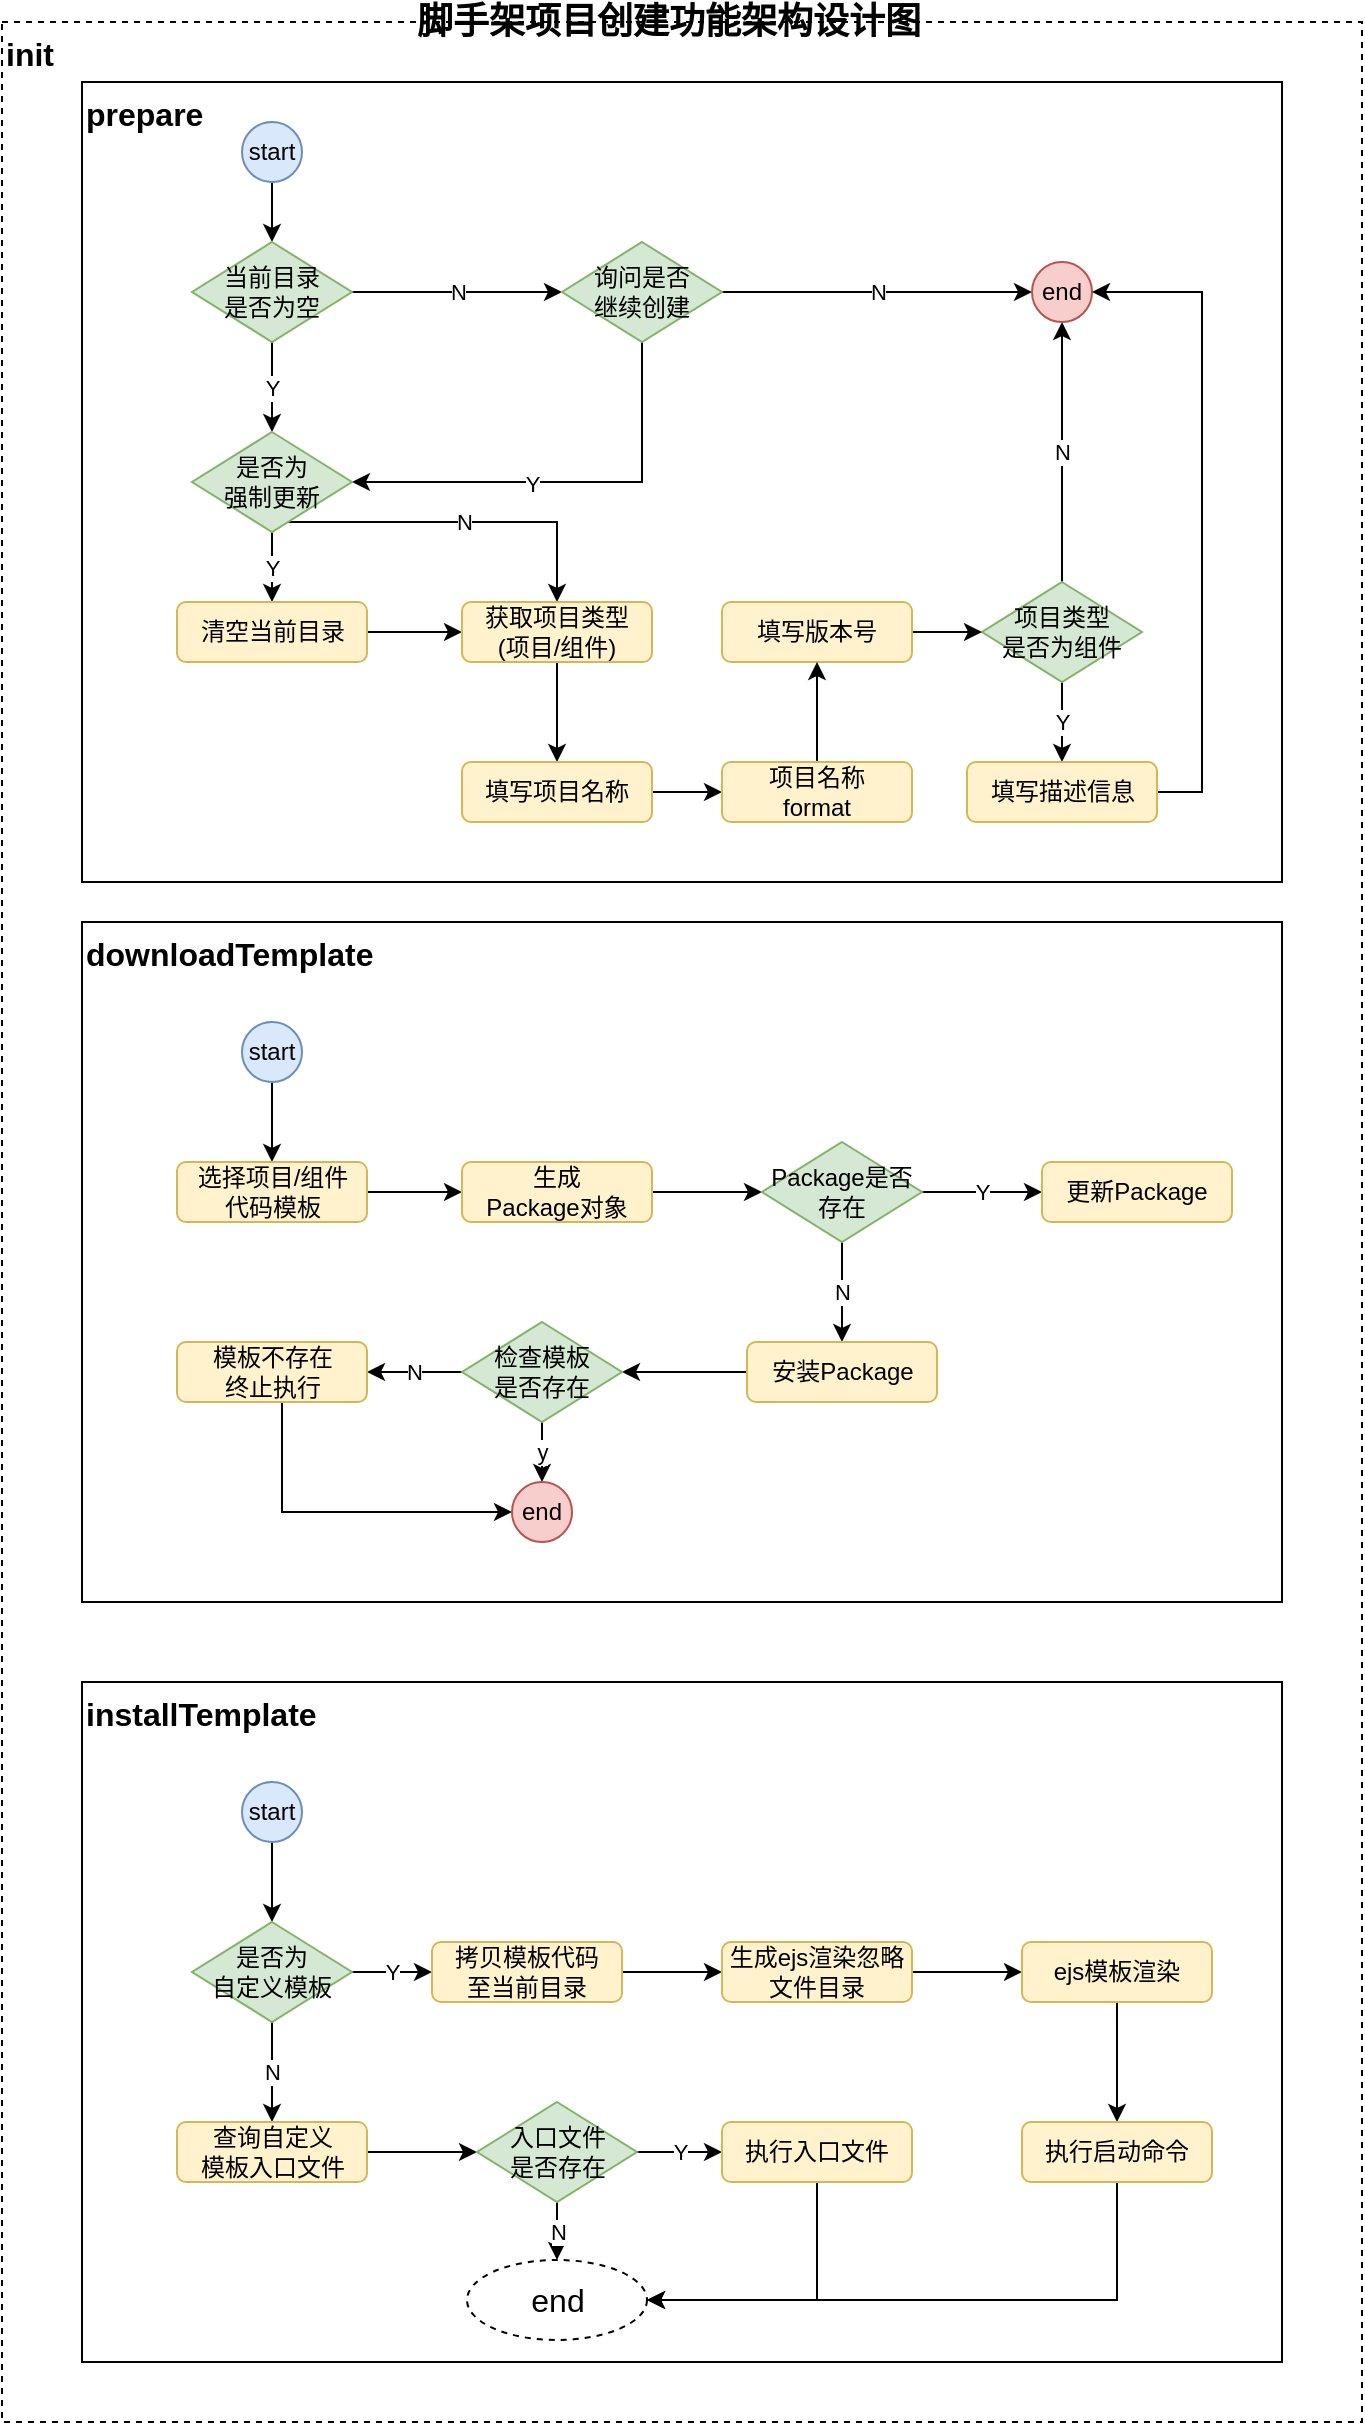 <mxfile version="13.6.2" type="device"><diagram id="7xCB6yIZdmfc122Dx-ho" name="Page-1"><mxGraphModel dx="865" dy="534" grid="1" gridSize="10" guides="1" tooltips="1" connect="1" arrows="1" fold="1" page="1" pageScale="1" pageWidth="827" pageHeight="1169" math="0" shadow="0"><root><mxCell id="0"/><mxCell id="1" parent="0"/><mxCell id="41KB_ib2elbTm5flplq4-1" value="&lt;font style=&quot;font-size: 16px&quot;&gt;&lt;b&gt;init&lt;/b&gt;&lt;/font&gt;" style="rounded=0;whiteSpace=wrap;html=1;verticalAlign=top;align=left;dashed=1;" parent="1" vertex="1"><mxGeometry x="40" y="50" width="680" height="1200" as="geometry"/></mxCell><mxCell id="41KB_ib2elbTm5flplq4-2" value="&lt;font style=&quot;font-size: 16px&quot;&gt;&lt;b&gt;prepare&lt;/b&gt;&lt;/font&gt;" style="rounded=0;whiteSpace=wrap;html=1;align=left;verticalAlign=top;" parent="1" vertex="1"><mxGeometry x="80" y="80" width="600" height="400" as="geometry"/></mxCell><mxCell id="41KB_ib2elbTm5flplq4-10" value="" style="edgeStyle=orthogonalEdgeStyle;rounded=0;orthogonalLoop=1;jettySize=auto;html=1;" parent="1" source="41KB_ib2elbTm5flplq4-3" target="41KB_ib2elbTm5flplq4-4" edge="1"><mxGeometry relative="1" as="geometry"/></mxCell><mxCell id="41KB_ib2elbTm5flplq4-3" value="start" style="ellipse;whiteSpace=wrap;html=1;aspect=fixed;align=center;fillColor=#dae8fc;strokeColor=#6c8ebf;" parent="1" vertex="1"><mxGeometry x="160" y="100" width="30" height="30" as="geometry"/></mxCell><mxCell id="41KB_ib2elbTm5flplq4-11" value="Y" style="edgeStyle=orthogonalEdgeStyle;rounded=0;orthogonalLoop=1;jettySize=auto;html=1;" parent="1" source="41KB_ib2elbTm5flplq4-4" target="41KB_ib2elbTm5flplq4-6" edge="1"><mxGeometry relative="1" as="geometry"/></mxCell><mxCell id="41KB_ib2elbTm5flplq4-13" value="N" style="edgeStyle=orthogonalEdgeStyle;rounded=0;orthogonalLoop=1;jettySize=auto;html=1;" parent="1" source="41KB_ib2elbTm5flplq4-4" target="41KB_ib2elbTm5flplq4-5" edge="1"><mxGeometry relative="1" as="geometry"/></mxCell><mxCell id="41KB_ib2elbTm5flplq4-4" value="当前目录&lt;br&gt;是否为空" style="rhombus;whiteSpace=wrap;html=1;align=center;fillColor=#d5e8d4;strokeColor=#82b366;" parent="1" vertex="1"><mxGeometry x="135" y="160" width="80" height="50" as="geometry"/></mxCell><mxCell id="41KB_ib2elbTm5flplq4-14" value="N" style="edgeStyle=orthogonalEdgeStyle;rounded=0;orthogonalLoop=1;jettySize=auto;html=1;" parent="1" source="41KB_ib2elbTm5flplq4-5" target="41KB_ib2elbTm5flplq4-9" edge="1"><mxGeometry relative="1" as="geometry"/></mxCell><mxCell id="41KB_ib2elbTm5flplq4-16" style="edgeStyle=orthogonalEdgeStyle;rounded=0;orthogonalLoop=1;jettySize=auto;html=1;entryX=1;entryY=0.5;entryDx=0;entryDy=0;" parent="1" source="41KB_ib2elbTm5flplq4-5" target="41KB_ib2elbTm5flplq4-6" edge="1"><mxGeometry relative="1" as="geometry"><Array as="points"><mxPoint x="360" y="280"/></Array></mxGeometry></mxCell><mxCell id="41KB_ib2elbTm5flplq4-18" value="Y" style="edgeLabel;html=1;align=center;verticalAlign=middle;resizable=0;points=[];" parent="41KB_ib2elbTm5flplq4-16" vertex="1" connectable="0"><mxGeometry x="0.169" y="1" relative="1" as="geometry"><mxPoint as="offset"/></mxGeometry></mxCell><mxCell id="41KB_ib2elbTm5flplq4-5" value="询问是否&lt;br&gt;继续创建" style="rhombus;whiteSpace=wrap;html=1;align=center;fillColor=#d5e8d4;strokeColor=#82b366;" parent="1" vertex="1"><mxGeometry x="320" y="160" width="80" height="50" as="geometry"/></mxCell><mxCell id="41KB_ib2elbTm5flplq4-12" value="Y" style="edgeStyle=orthogonalEdgeStyle;rounded=0;orthogonalLoop=1;jettySize=auto;html=1;" parent="1" source="41KB_ib2elbTm5flplq4-6" target="41KB_ib2elbTm5flplq4-8" edge="1"><mxGeometry relative="1" as="geometry"/></mxCell><mxCell id="41KB_ib2elbTm5flplq4-19" value="N" style="edgeStyle=orthogonalEdgeStyle;rounded=0;orthogonalLoop=1;jettySize=auto;html=1;entryX=0.5;entryY=0;entryDx=0;entryDy=0;" parent="1" source="41KB_ib2elbTm5flplq4-6" target="41KB_ib2elbTm5flplq4-15" edge="1"><mxGeometry relative="1" as="geometry"><Array as="points"><mxPoint x="318" y="300"/></Array></mxGeometry></mxCell><mxCell id="41KB_ib2elbTm5flplq4-6" value="是否为&lt;br&gt;强制更新" style="rhombus;whiteSpace=wrap;html=1;align=center;fillColor=#d5e8d4;strokeColor=#82b366;" parent="1" vertex="1"><mxGeometry x="135" y="255" width="80" height="50" as="geometry"/></mxCell><mxCell id="41KB_ib2elbTm5flplq4-30" value="Y" style="edgeStyle=orthogonalEdgeStyle;rounded=0;orthogonalLoop=1;jettySize=auto;html=1;" parent="1" source="41KB_ib2elbTm5flplq4-7" target="41KB_ib2elbTm5flplq4-25" edge="1"><mxGeometry relative="1" as="geometry"/></mxCell><mxCell id="41KB_ib2elbTm5flplq4-31" value="N" style="edgeStyle=orthogonalEdgeStyle;rounded=0;orthogonalLoop=1;jettySize=auto;html=1;entryX=0.5;entryY=1;entryDx=0;entryDy=0;" parent="1" source="41KB_ib2elbTm5flplq4-7" target="41KB_ib2elbTm5flplq4-9" edge="1"><mxGeometry relative="1" as="geometry"/></mxCell><mxCell id="41KB_ib2elbTm5flplq4-7" value="项目类型&lt;br&gt;是否为组件" style="rhombus;whiteSpace=wrap;html=1;align=center;fillColor=#d5e8d4;strokeColor=#82b366;" parent="1" vertex="1"><mxGeometry x="530" y="330" width="80" height="50" as="geometry"/></mxCell><mxCell id="41KB_ib2elbTm5flplq4-21" value="" style="edgeStyle=orthogonalEdgeStyle;rounded=0;orthogonalLoop=1;jettySize=auto;html=1;" parent="1" source="41KB_ib2elbTm5flplq4-8" target="41KB_ib2elbTm5flplq4-15" edge="1"><mxGeometry relative="1" as="geometry"/></mxCell><mxCell id="41KB_ib2elbTm5flplq4-8" value="清空当前目录" style="rounded=1;whiteSpace=wrap;html=1;align=center;fillColor=#fff2cc;strokeColor=#d6b656;" parent="1" vertex="1"><mxGeometry x="127.5" y="340" width="95" height="30" as="geometry"/></mxCell><mxCell id="41KB_ib2elbTm5flplq4-9" value="end" style="ellipse;whiteSpace=wrap;html=1;aspect=fixed;align=center;fillColor=#f8cecc;strokeColor=#b85450;" parent="1" vertex="1"><mxGeometry x="555" y="170" width="30" height="30" as="geometry"/></mxCell><mxCell id="41KB_ib2elbTm5flplq4-26" value="" style="edgeStyle=orthogonalEdgeStyle;rounded=0;orthogonalLoop=1;jettySize=auto;html=1;" parent="1" source="41KB_ib2elbTm5flplq4-15" target="41KB_ib2elbTm5flplq4-22" edge="1"><mxGeometry relative="1" as="geometry"/></mxCell><mxCell id="41KB_ib2elbTm5flplq4-15" value="获取项目类型&lt;br&gt;(项目/组件)" style="rounded=1;whiteSpace=wrap;html=1;align=center;fillColor=#fff2cc;strokeColor=#d6b656;" parent="1" vertex="1"><mxGeometry x="270" y="340" width="95" height="30" as="geometry"/></mxCell><mxCell id="41KB_ib2elbTm5flplq4-27" value="" style="edgeStyle=orthogonalEdgeStyle;rounded=0;orthogonalLoop=1;jettySize=auto;html=1;" parent="1" source="41KB_ib2elbTm5flplq4-22" target="41KB_ib2elbTm5flplq4-24" edge="1"><mxGeometry relative="1" as="geometry"/></mxCell><mxCell id="41KB_ib2elbTm5flplq4-22" value="填写项目名称" style="rounded=1;whiteSpace=wrap;html=1;align=center;fillColor=#fff2cc;strokeColor=#d6b656;" parent="1" vertex="1"><mxGeometry x="270" y="420" width="95" height="30" as="geometry"/></mxCell><mxCell id="41KB_ib2elbTm5flplq4-29" value="" style="edgeStyle=orthogonalEdgeStyle;rounded=0;orthogonalLoop=1;jettySize=auto;html=1;" parent="1" source="41KB_ib2elbTm5flplq4-23" target="41KB_ib2elbTm5flplq4-7" edge="1"><mxGeometry relative="1" as="geometry"/></mxCell><mxCell id="41KB_ib2elbTm5flplq4-23" value="填写版本号" style="rounded=1;whiteSpace=wrap;html=1;align=center;fillColor=#fff2cc;strokeColor=#d6b656;" parent="1" vertex="1"><mxGeometry x="400" y="340" width="95" height="30" as="geometry"/></mxCell><mxCell id="41KB_ib2elbTm5flplq4-28" value="" style="edgeStyle=orthogonalEdgeStyle;rounded=0;orthogonalLoop=1;jettySize=auto;html=1;" parent="1" source="41KB_ib2elbTm5flplq4-24" target="41KB_ib2elbTm5flplq4-23" edge="1"><mxGeometry relative="1" as="geometry"/></mxCell><mxCell id="41KB_ib2elbTm5flplq4-24" value="项目名称&lt;br&gt;format" style="rounded=1;whiteSpace=wrap;html=1;align=center;fillColor=#fff2cc;strokeColor=#d6b656;" parent="1" vertex="1"><mxGeometry x="400" y="420" width="95" height="30" as="geometry"/></mxCell><mxCell id="41KB_ib2elbTm5flplq4-32" style="edgeStyle=orthogonalEdgeStyle;rounded=0;orthogonalLoop=1;jettySize=auto;html=1;entryX=1;entryY=0.5;entryDx=0;entryDy=0;" parent="1" source="41KB_ib2elbTm5flplq4-25" target="41KB_ib2elbTm5flplq4-9" edge="1"><mxGeometry relative="1" as="geometry"><Array as="points"><mxPoint x="640" y="435"/><mxPoint x="640" y="185"/></Array></mxGeometry></mxCell><mxCell id="41KB_ib2elbTm5flplq4-25" value="填写描述信息" style="rounded=1;whiteSpace=wrap;html=1;align=center;fillColor=#fff2cc;strokeColor=#d6b656;" parent="1" vertex="1"><mxGeometry x="522.5" y="420" width="95" height="30" as="geometry"/></mxCell><mxCell id="41KB_ib2elbTm5flplq4-33" value="&lt;b&gt;&lt;font style=&quot;font-size: 16px&quot;&gt;downloadTemplate&lt;/font&gt;&lt;/b&gt;" style="rounded=0;whiteSpace=wrap;html=1;align=left;verticalAlign=top;" parent="1" vertex="1"><mxGeometry x="80" y="500" width="600" height="340" as="geometry"/></mxCell><mxCell id="41KB_ib2elbTm5flplq4-45" value="" style="edgeStyle=orthogonalEdgeStyle;rounded=0;orthogonalLoop=1;jettySize=auto;html=1;" parent="1" source="41KB_ib2elbTm5flplq4-36" target="41KB_ib2elbTm5flplq4-37" edge="1"><mxGeometry relative="1" as="geometry"/></mxCell><mxCell id="41KB_ib2elbTm5flplq4-36" value="start" style="ellipse;whiteSpace=wrap;html=1;aspect=fixed;align=center;fillColor=#dae8fc;strokeColor=#6c8ebf;" parent="1" vertex="1"><mxGeometry x="160" y="550" width="30" height="30" as="geometry"/></mxCell><mxCell id="41KB_ib2elbTm5flplq4-46" value="" style="edgeStyle=orthogonalEdgeStyle;rounded=0;orthogonalLoop=1;jettySize=auto;html=1;" parent="1" source="41KB_ib2elbTm5flplq4-37" target="41KB_ib2elbTm5flplq4-38" edge="1"><mxGeometry relative="1" as="geometry"/></mxCell><mxCell id="41KB_ib2elbTm5flplq4-37" value="选择项目/组件&lt;br&gt;代码模板" style="rounded=1;whiteSpace=wrap;html=1;align=center;fillColor=#fff2cc;strokeColor=#d6b656;" parent="1" vertex="1"><mxGeometry x="127.5" y="620" width="95" height="30" as="geometry"/></mxCell><mxCell id="41KB_ib2elbTm5flplq4-47" value="" style="edgeStyle=orthogonalEdgeStyle;rounded=0;orthogonalLoop=1;jettySize=auto;html=1;" parent="1" source="41KB_ib2elbTm5flplq4-38" target="41KB_ib2elbTm5flplq4-39" edge="1"><mxGeometry relative="1" as="geometry"/></mxCell><mxCell id="41KB_ib2elbTm5flplq4-38" value="生成&lt;br&gt;Package对象" style="rounded=1;whiteSpace=wrap;html=1;align=center;fillColor=#fff2cc;strokeColor=#d6b656;" parent="1" vertex="1"><mxGeometry x="270" y="620" width="95" height="30" as="geometry"/></mxCell><mxCell id="41KB_ib2elbTm5flplq4-48" value="Y" style="edgeStyle=orthogonalEdgeStyle;rounded=0;orthogonalLoop=1;jettySize=auto;html=1;" parent="1" source="41KB_ib2elbTm5flplq4-39" target="41KB_ib2elbTm5flplq4-40" edge="1"><mxGeometry relative="1" as="geometry"/></mxCell><mxCell id="41KB_ib2elbTm5flplq4-49" value="N" style="edgeStyle=orthogonalEdgeStyle;rounded=0;orthogonalLoop=1;jettySize=auto;html=1;" parent="1" source="41KB_ib2elbTm5flplq4-39" target="41KB_ib2elbTm5flplq4-41" edge="1"><mxGeometry relative="1" as="geometry"/></mxCell><mxCell id="41KB_ib2elbTm5flplq4-39" value="Package是否存在" style="rhombus;whiteSpace=wrap;html=1;align=center;fillColor=#d5e8d4;strokeColor=#82b366;" parent="1" vertex="1"><mxGeometry x="420" y="610" width="80" height="50" as="geometry"/></mxCell><mxCell id="41KB_ib2elbTm5flplq4-40" value="更新Package" style="rounded=1;whiteSpace=wrap;html=1;align=center;fillColor=#fff2cc;strokeColor=#d6b656;" parent="1" vertex="1"><mxGeometry x="560" y="620" width="95" height="30" as="geometry"/></mxCell><mxCell id="41KB_ib2elbTm5flplq4-50" value="" style="edgeStyle=orthogonalEdgeStyle;rounded=0;orthogonalLoop=1;jettySize=auto;html=1;" parent="1" source="41KB_ib2elbTm5flplq4-41" target="41KB_ib2elbTm5flplq4-42" edge="1"><mxGeometry relative="1" as="geometry"/></mxCell><mxCell id="41KB_ib2elbTm5flplq4-41" value="安装Package" style="rounded=1;whiteSpace=wrap;html=1;align=center;fillColor=#fff2cc;strokeColor=#d6b656;" parent="1" vertex="1"><mxGeometry x="412.5" y="710" width="95" height="30" as="geometry"/></mxCell><mxCell id="41KB_ib2elbTm5flplq4-51" value="y" style="edgeStyle=orthogonalEdgeStyle;rounded=0;orthogonalLoop=1;jettySize=auto;html=1;" parent="1" source="41KB_ib2elbTm5flplq4-42" target="41KB_ib2elbTm5flplq4-44" edge="1"><mxGeometry relative="1" as="geometry"/></mxCell><mxCell id="41KB_ib2elbTm5flplq4-52" value="N" style="edgeStyle=orthogonalEdgeStyle;rounded=0;orthogonalLoop=1;jettySize=auto;html=1;" parent="1" source="41KB_ib2elbTm5flplq4-42" target="41KB_ib2elbTm5flplq4-43" edge="1"><mxGeometry relative="1" as="geometry"/></mxCell><mxCell id="41KB_ib2elbTm5flplq4-42" value="检查模板&lt;br&gt;是否存在" style="rhombus;whiteSpace=wrap;html=1;align=center;fillColor=#d5e8d4;strokeColor=#82b366;" parent="1" vertex="1"><mxGeometry x="270" y="700" width="80" height="50" as="geometry"/></mxCell><mxCell id="41KB_ib2elbTm5flplq4-53" style="edgeStyle=orthogonalEdgeStyle;rounded=0;orthogonalLoop=1;jettySize=auto;html=1;entryX=0;entryY=0.5;entryDx=0;entryDy=0;" parent="1" source="41KB_ib2elbTm5flplq4-43" target="41KB_ib2elbTm5flplq4-44" edge="1"><mxGeometry relative="1" as="geometry"><Array as="points"><mxPoint x="180" y="795"/></Array></mxGeometry></mxCell><mxCell id="41KB_ib2elbTm5flplq4-43" value="模板不存在&lt;br&gt;终止执行" style="rounded=1;whiteSpace=wrap;html=1;align=center;fillColor=#fff2cc;strokeColor=#d6b656;" parent="1" vertex="1"><mxGeometry x="127.5" y="710" width="95" height="30" as="geometry"/></mxCell><mxCell id="41KB_ib2elbTm5flplq4-44" value="end" style="ellipse;whiteSpace=wrap;html=1;aspect=fixed;align=center;fillColor=#f8cecc;strokeColor=#b85450;" parent="1" vertex="1"><mxGeometry x="295" y="780" width="30" height="30" as="geometry"/></mxCell><mxCell id="41KB_ib2elbTm5flplq4-54" value="&lt;span style=&quot;font-size: 16px&quot;&gt;&lt;b&gt;installTemplate&lt;br&gt;&lt;br&gt;&lt;/b&gt;&lt;/span&gt;" style="rounded=0;whiteSpace=wrap;html=1;align=left;verticalAlign=top;" parent="1" vertex="1"><mxGeometry x="80" y="880" width="600" height="340" as="geometry"/></mxCell><mxCell id="41KB_ib2elbTm5flplq4-66" value="" style="edgeStyle=orthogonalEdgeStyle;rounded=0;orthogonalLoop=1;jettySize=auto;html=1;" parent="1" source="41KB_ib2elbTm5flplq4-55" target="41KB_ib2elbTm5flplq4-57" edge="1"><mxGeometry relative="1" as="geometry"/></mxCell><mxCell id="41KB_ib2elbTm5flplq4-55" value="start" style="ellipse;whiteSpace=wrap;html=1;aspect=fixed;align=center;fillColor=#dae8fc;strokeColor=#6c8ebf;" parent="1" vertex="1"><mxGeometry x="160" y="930" width="30" height="30" as="geometry"/></mxCell><mxCell id="41KB_ib2elbTm5flplq4-67" value="Y" style="edgeStyle=orthogonalEdgeStyle;rounded=0;orthogonalLoop=1;jettySize=auto;html=1;" parent="1" source="41KB_ib2elbTm5flplq4-57" target="41KB_ib2elbTm5flplq4-58" edge="1"><mxGeometry relative="1" as="geometry"/></mxCell><mxCell id="41KB_ib2elbTm5flplq4-68" value="N" style="edgeStyle=orthogonalEdgeStyle;rounded=0;orthogonalLoop=1;jettySize=auto;html=1;" parent="1" source="41KB_ib2elbTm5flplq4-57" target="41KB_ib2elbTm5flplq4-61" edge="1"><mxGeometry relative="1" as="geometry"/></mxCell><mxCell id="41KB_ib2elbTm5flplq4-57" value="是否为&lt;br&gt;自定义模板" style="rhombus;whiteSpace=wrap;html=1;align=center;fillColor=#d5e8d4;strokeColor=#82b366;" parent="1" vertex="1"><mxGeometry x="135" y="1000" width="80" height="50" as="geometry"/></mxCell><mxCell id="41KB_ib2elbTm5flplq4-69" value="" style="edgeStyle=orthogonalEdgeStyle;rounded=0;orthogonalLoop=1;jettySize=auto;html=1;" parent="1" source="41KB_ib2elbTm5flplq4-58" target="41KB_ib2elbTm5flplq4-59" edge="1"><mxGeometry relative="1" as="geometry"/></mxCell><mxCell id="41KB_ib2elbTm5flplq4-58" value="拷贝模板代码&lt;br&gt;至当前目录" style="rounded=1;whiteSpace=wrap;html=1;align=center;fillColor=#fff2cc;strokeColor=#d6b656;" parent="1" vertex="1"><mxGeometry x="255" y="1010" width="95" height="30" as="geometry"/></mxCell><mxCell id="41KB_ib2elbTm5flplq4-70" value="" style="edgeStyle=orthogonalEdgeStyle;rounded=0;orthogonalLoop=1;jettySize=auto;html=1;" parent="1" source="41KB_ib2elbTm5flplq4-59" target="41KB_ib2elbTm5flplq4-60" edge="1"><mxGeometry relative="1" as="geometry"/></mxCell><mxCell id="41KB_ib2elbTm5flplq4-59" value="生成ejs渲染忽略&lt;br&gt;文件目录" style="rounded=1;whiteSpace=wrap;html=1;align=center;fillColor=#fff2cc;strokeColor=#d6b656;" parent="1" vertex="1"><mxGeometry x="400" y="1010" width="95" height="30" as="geometry"/></mxCell><mxCell id="41KB_ib2elbTm5flplq4-71" value="" style="edgeStyle=orthogonalEdgeStyle;rounded=0;orthogonalLoop=1;jettySize=auto;html=1;" parent="1" source="41KB_ib2elbTm5flplq4-60" target="41KB_ib2elbTm5flplq4-64" edge="1"><mxGeometry relative="1" as="geometry"/></mxCell><mxCell id="41KB_ib2elbTm5flplq4-60" value="ejs模板渲染" style="rounded=1;whiteSpace=wrap;html=1;align=center;fillColor=#fff2cc;strokeColor=#d6b656;" parent="1" vertex="1"><mxGeometry x="550" y="1010" width="95" height="30" as="geometry"/></mxCell><mxCell id="41KB_ib2elbTm5flplq4-73" value="" style="edgeStyle=orthogonalEdgeStyle;rounded=0;orthogonalLoop=1;jettySize=auto;html=1;" parent="1" source="41KB_ib2elbTm5flplq4-61" target="41KB_ib2elbTm5flplq4-62" edge="1"><mxGeometry relative="1" as="geometry"/></mxCell><mxCell id="41KB_ib2elbTm5flplq4-61" value="查询自定义&lt;br&gt;模板入口文件" style="rounded=1;whiteSpace=wrap;html=1;align=center;fillColor=#fff2cc;strokeColor=#d6b656;" parent="1" vertex="1"><mxGeometry x="127.5" y="1100" width="95" height="30" as="geometry"/></mxCell><mxCell id="41KB_ib2elbTm5flplq4-74" value="N" style="edgeStyle=orthogonalEdgeStyle;rounded=0;orthogonalLoop=1;jettySize=auto;html=1;" parent="1" source="41KB_ib2elbTm5flplq4-62" target="41KB_ib2elbTm5flplq4-65" edge="1"><mxGeometry relative="1" as="geometry"/></mxCell><mxCell id="41KB_ib2elbTm5flplq4-75" value="Y" style="edgeStyle=orthogonalEdgeStyle;rounded=0;orthogonalLoop=1;jettySize=auto;html=1;" parent="1" source="41KB_ib2elbTm5flplq4-62" target="41KB_ib2elbTm5flplq4-63" edge="1"><mxGeometry relative="1" as="geometry"/></mxCell><mxCell id="41KB_ib2elbTm5flplq4-62" value="入口文件&lt;br&gt;是否存在" style="rhombus;whiteSpace=wrap;html=1;align=center;fillColor=#d5e8d4;strokeColor=#82b366;" parent="1" vertex="1"><mxGeometry x="277.5" y="1090" width="80" height="50" as="geometry"/></mxCell><mxCell id="41KB_ib2elbTm5flplq4-76" style="edgeStyle=orthogonalEdgeStyle;rounded=0;orthogonalLoop=1;jettySize=auto;html=1;entryX=1;entryY=0.5;entryDx=0;entryDy=0;" parent="1" source="41KB_ib2elbTm5flplq4-63" target="41KB_ib2elbTm5flplq4-65" edge="1"><mxGeometry relative="1" as="geometry"><Array as="points"><mxPoint x="448" y="1189"/></Array></mxGeometry></mxCell><mxCell id="41KB_ib2elbTm5flplq4-63" value="执行入口文件&lt;span style=&quot;color: rgba(0 , 0 , 0 , 0) ; font-family: monospace ; font-size: 0px&quot;&gt;%3CmxGraphModel%3E%3Croot%3E%3CmxCell%20id%3D%220%22%2F%3E%3CmxCell%20id%3D%221%22%20parent%3D%220%22%2F%3E%3CmxCell%20id%3D%222%22%20value%3D%22%E7%94%9F%E6%88%90ejs%E6%B8%B2%E6%9F%93%E5%BF%BD%E7%95%A5%26lt%3Bbr%26gt%3B%E6%96%87%E4%BB%B6%E7%9B%AE%E5%BD%95%22%20style%3D%22rounded%3D1%3BwhiteSpace%3Dwrap%3Bhtml%3D1%3Balign%3Dcenter%3BfillColor%3D%23fff2cc%3BstrokeColor%3D%23d6b656%3B%22%20vertex%3D%221%22%20parent%3D%221%22%3E%3CmxGeometry%20x%3D%22400%22%20y%3D%221010%22%20width%3D%2295%22%20height%3D%2230%22%20as%3D%22geometry%22%2F%3E%3C%2FmxCell%3E%3C%2Froot%3E%3C%2FmxGraphModel%3E&lt;/span&gt;" style="rounded=1;whiteSpace=wrap;html=1;align=center;fillColor=#fff2cc;strokeColor=#d6b656;" parent="1" vertex="1"><mxGeometry x="400" y="1100" width="95" height="30" as="geometry"/></mxCell><mxCell id="41KB_ib2elbTm5flplq4-72" style="edgeStyle=orthogonalEdgeStyle;rounded=0;orthogonalLoop=1;jettySize=auto;html=1;entryX=1;entryY=0.5;entryDx=0;entryDy=0;" parent="1" source="41KB_ib2elbTm5flplq4-64" target="41KB_ib2elbTm5flplq4-65" edge="1"><mxGeometry relative="1" as="geometry"><Array as="points"><mxPoint x="598" y="1189"/></Array></mxGeometry></mxCell><mxCell id="41KB_ib2elbTm5flplq4-64" value="执行启动命令" style="rounded=1;whiteSpace=wrap;html=1;align=center;fillColor=#fff2cc;strokeColor=#d6b656;" parent="1" vertex="1"><mxGeometry x="550" y="1100" width="95" height="30" as="geometry"/></mxCell><mxCell id="41KB_ib2elbTm5flplq4-65" value="&lt;font style=&quot;font-size: 16px&quot;&gt;end&lt;/font&gt;" style="ellipse;whiteSpace=wrap;html=1;dashed=1;align=center;" parent="1" vertex="1"><mxGeometry x="272.5" y="1169" width="90" height="40" as="geometry"/></mxCell><mxCell id="8bZw0MeerlO3sY6K68t_-1" value="&lt;b&gt;&lt;font style=&quot;font-size: 18px&quot;&gt;脚手架项目创建功能架构设计图&lt;/font&gt;&lt;/b&gt;" style="text;html=1;align=center;verticalAlign=middle;resizable=0;points=[];autosize=1;" vertex="1" parent="1"><mxGeometry x="237.5" y="40" width="270" height="20" as="geometry"/></mxCell></root></mxGraphModel></diagram></mxfile>